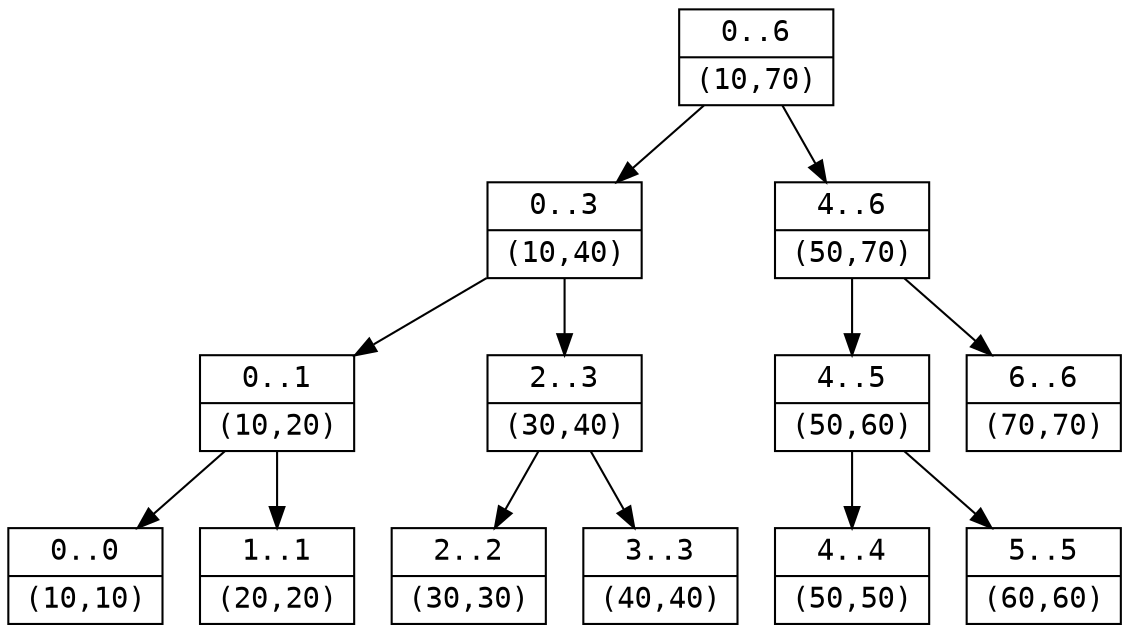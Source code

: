 digraph segtree0 {
node [fontname="courier"]
0 [shape=record label="{0..6|(10,70)}"]
1 [shape=record label="{0..3|(10,40)}"]
2 [shape=record label="{4..6|(50,70)}"]
3 [shape=record label="{0..1|(10,20)}"]
4 [shape=record label="{2..3|(30,40)}"]
5 [shape=record label="{4..5|(50,60)}"]
6 [shape=record label="{6..6|(70,70)}"]
7 [shape=record label="{0..0|(10,10)}"]
8 [shape=record label="{1..1|(20,20)}"]
9 [shape=record label="{2..2|(30,30)}"]
10 [shape=record label="{3..3|(40,40)}"]
11 [shape=record label="{4..4|(50,50)}"]
12 [shape=record label="{5..5|(60,60)}"]
0 -> 1, 2;
1 -> 3, 4;
2 -> 5, 6;
3 -> 7, 8;
4 -> 9, 10;
5 -> 11, 12;
}
